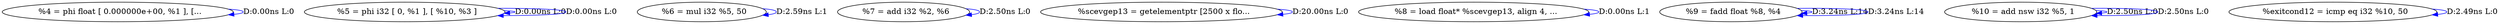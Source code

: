 digraph {
Node0x25b4900[label="  %4 = phi float [ 0.000000e+00, %1 ], [..."];
Node0x25b4900 -> Node0x25b4900[label="D:0.00ns L:0",color=blue];
Node0x25b27b0[label="  %5 = phi i32 [ 0, %1 ], [ %10, %3 ]"];
Node0x25b27b0 -> Node0x25b27b0[label="D:0.00ns L:0",color=blue];
Node0x25b27b0 -> Node0x25b27b0[label="D:0.00ns L:0",color=blue];
Node0x25b2890[label="  %6 = mul i32 %5, 50"];
Node0x25b2890 -> Node0x25b2890[label="D:2.59ns L:1",color=blue];
Node0x25b2a50[label="  %7 = add i32 %2, %6"];
Node0x25b2a50 -> Node0x25b2a50[label="D:2.50ns L:0",color=blue];
Node0x25b2b60[label="  %scevgep13 = getelementptr [2500 x flo..."];
Node0x25b2b60 -> Node0x25b2b60[label="D:20.00ns L:0",color=blue];
Node0x25b2c80[label="  %8 = load float* %scevgep13, align 4, ..."];
Node0x25b2c80 -> Node0x25b2c80[label="D:0.00ns L:1",color=blue];
Node0x25b3d70[label="  %9 = fadd float %8, %4"];
Node0x25b3d70 -> Node0x25b3d70[label="D:3.24ns L:14",color=blue];
Node0x25b3d70 -> Node0x25b3d70[label="D:3.24ns L:14",color=blue];
Node0x25b3ef0[label="  %10 = add nsw i32 %5, 1"];
Node0x25b3ef0 -> Node0x25b3ef0[label="D:2.50ns L:0",color=blue];
Node0x25b3ef0 -> Node0x25b3ef0[label="D:2.50ns L:0",color=blue];
Node0x25b3fd0[label="  %exitcond12 = icmp eq i32 %10, 50"];
Node0x25b3fd0 -> Node0x25b3fd0[label="D:2.49ns L:0",color=blue];
}
